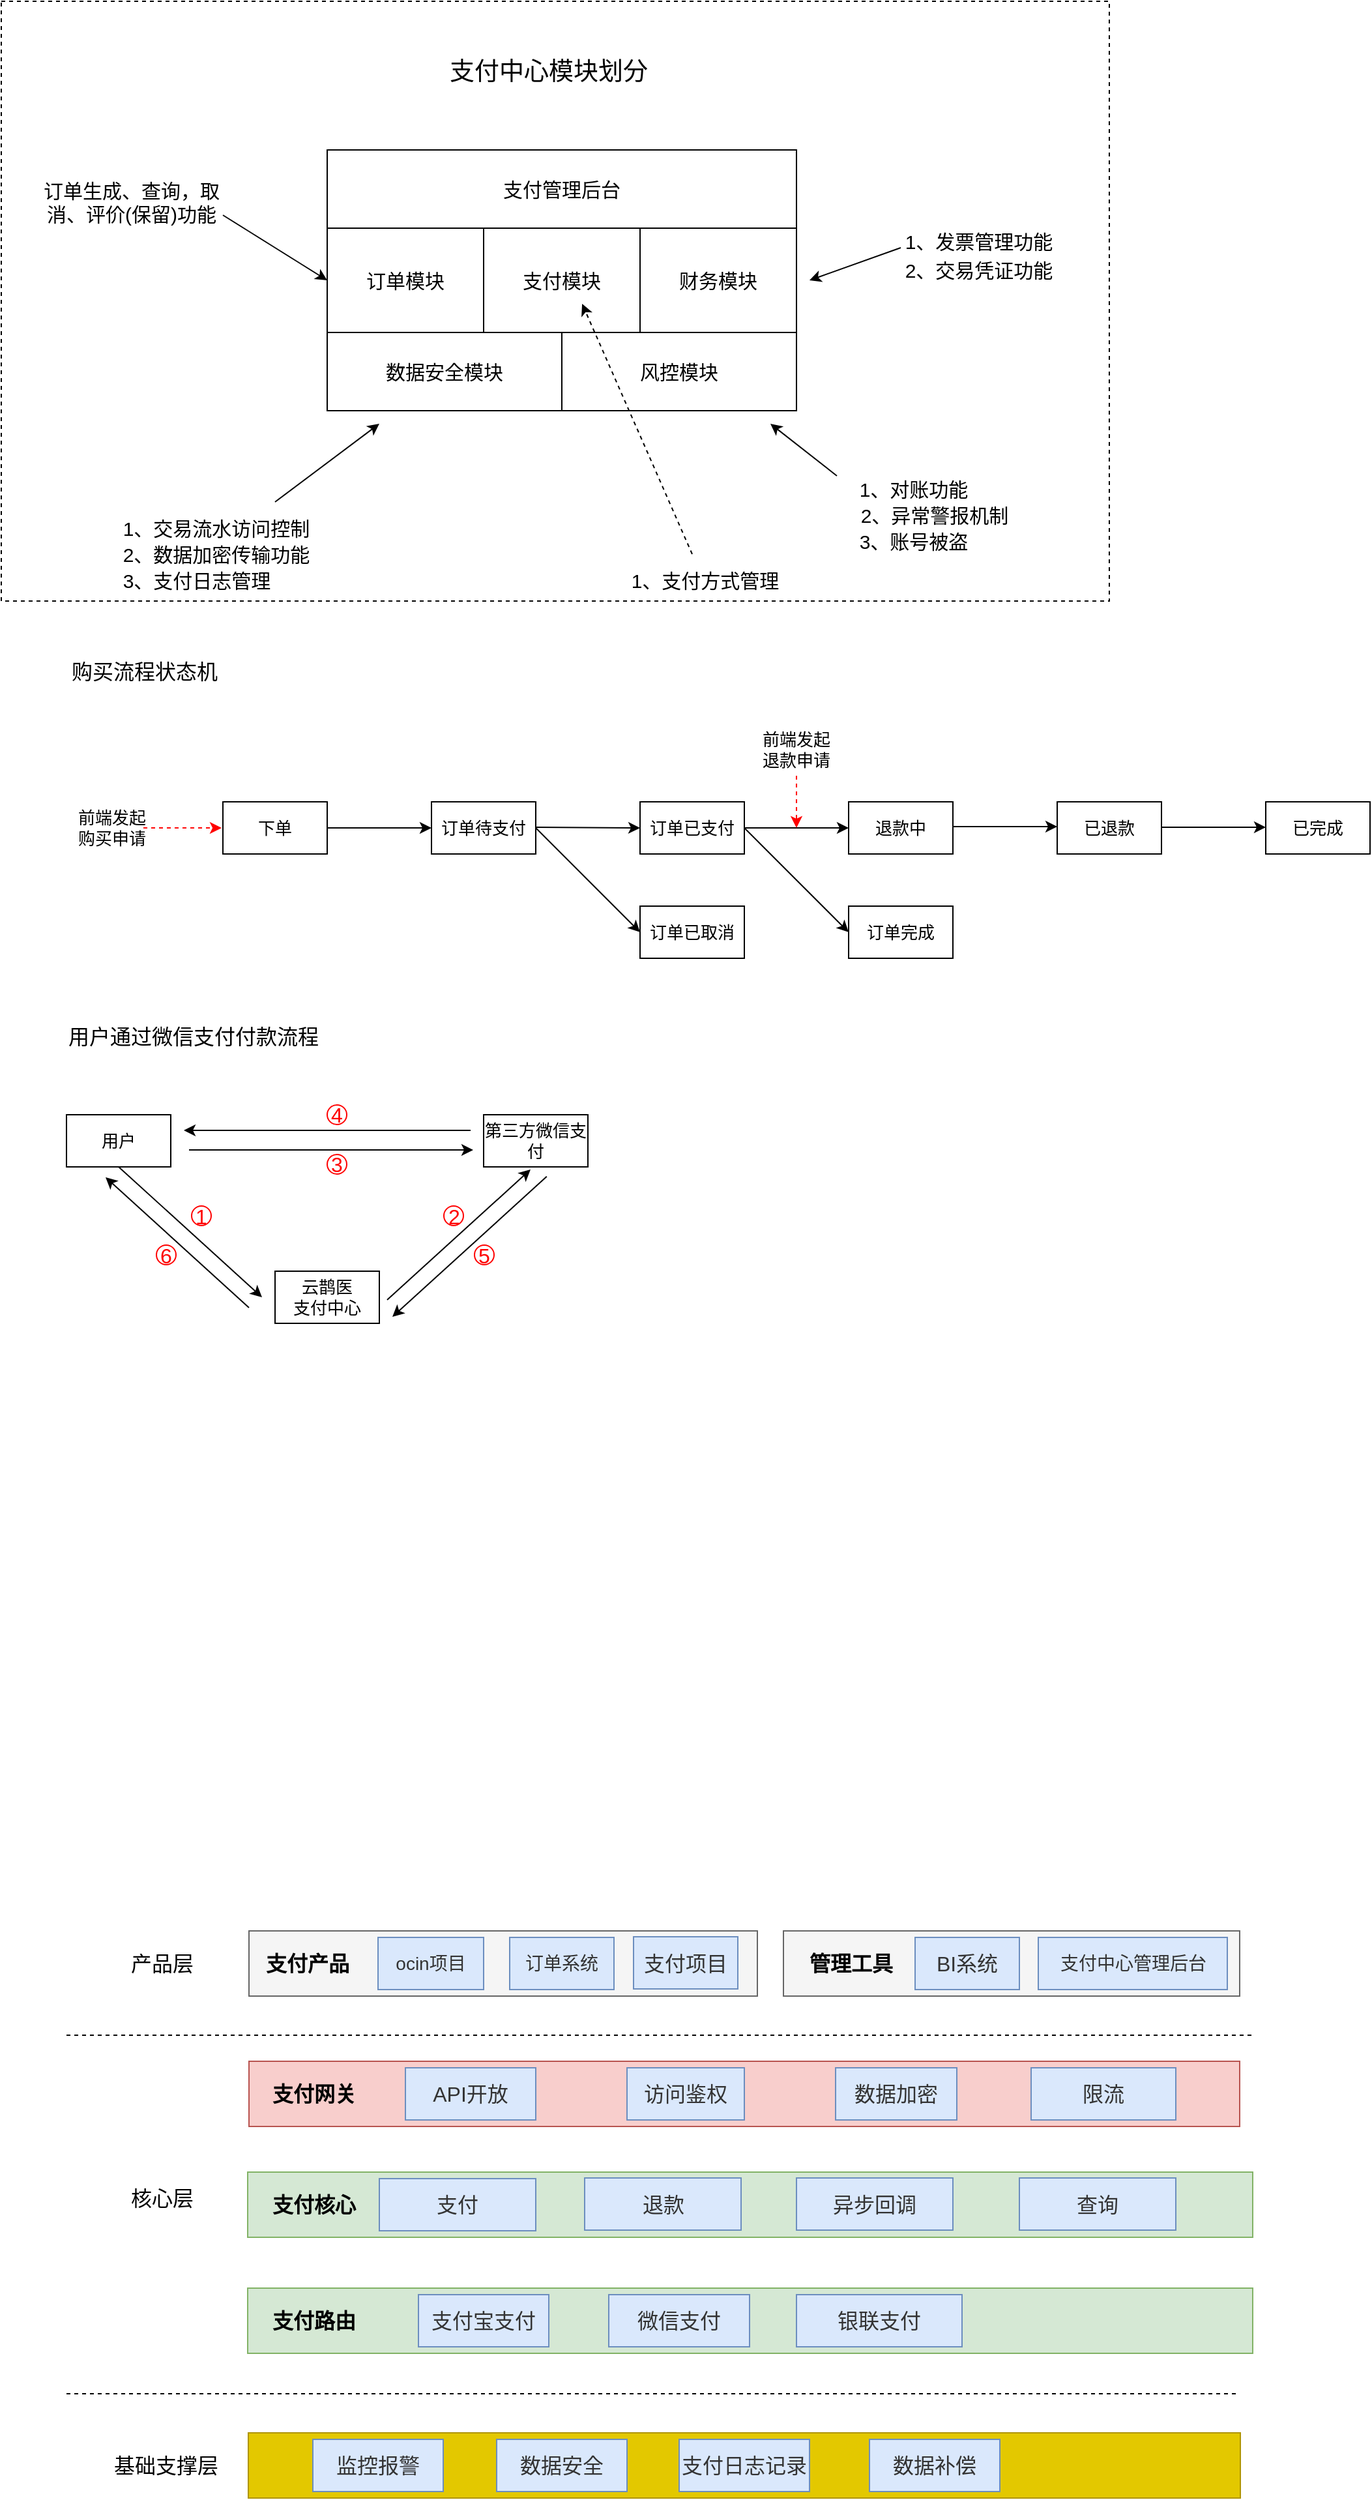 <mxfile version="12.3.8" type="github" pages="1">
  <diagram id="r472rDjAA9qSprmHRPRD" name="第 1 页">
    <mxGraphModel dx="1550" dy="787" grid="1" gridSize="10" guides="1" tooltips="1" connect="1" arrows="1" fold="1" page="1" pageScale="1" pageWidth="1169" pageHeight="1654" math="0" shadow="0">
      <root>
        <mxCell id="0"/>
        <mxCell id="1" parent="0"/>
        <mxCell id="LZZ9HcQqygnxceF9-jlR-21" value="" style="rounded=0;whiteSpace=wrap;html=1;fontSize=16;fillColor=#f5f5f5;strokeColor=#666666;fontColor=#333333;" vertex="1" parent="1">
          <mxGeometry x="670" y="1720" width="350" height="50" as="geometry"/>
        </mxCell>
        <mxCell id="LZZ9HcQqygnxceF9-jlR-18" value="" style="rounded=0;whiteSpace=wrap;html=1;fontSize=16;fillColor=#f5f5f5;strokeColor=#666666;fontColor=#333333;" vertex="1" parent="1">
          <mxGeometry x="260" y="1720" width="390" height="50" as="geometry"/>
        </mxCell>
        <mxCell id="GhXFJLf9_k68R1W_ulhU-19" value="" style="rounded=0;whiteSpace=wrap;html=1;fontSize=15;dashed=1;movable=0;resizable=0;rotatable=0;deletable=0;editable=0;connectable=0;" parent="1" vertex="1">
          <mxGeometry x="70" y="240" width="850" height="460" as="geometry"/>
        </mxCell>
        <mxCell id="dZmA4iJcxUOx3Vsu7N3r-1" value="&lt;font style=&quot;font-size: 15px&quot;&gt;数据安全模块&lt;/font&gt;" style="rounded=0;whiteSpace=wrap;html=1;" parent="1" vertex="1">
          <mxGeometry x="320" y="494" width="180" height="60" as="geometry"/>
        </mxCell>
        <mxCell id="dZmA4iJcxUOx3Vsu7N3r-2" value="&lt;font style=&quot;font-size: 15px&quot;&gt;风控模块&lt;/font&gt;" style="rounded=0;whiteSpace=wrap;html=1;" parent="1" vertex="1">
          <mxGeometry x="500" y="494" width="180" height="60" as="geometry"/>
        </mxCell>
        <mxCell id="dZmA4iJcxUOx3Vsu7N3r-3" value="&lt;font style=&quot;font-size: 15px&quot;&gt;订单模块&lt;/font&gt;" style="rounded=0;whiteSpace=wrap;html=1;" parent="1" vertex="1">
          <mxGeometry x="320" y="414" width="120" height="80" as="geometry"/>
        </mxCell>
        <mxCell id="dZmA4iJcxUOx3Vsu7N3r-4" value="&lt;font style=&quot;font-size: 15px&quot;&gt;支付模块&lt;/font&gt;" style="rounded=0;whiteSpace=wrap;html=1;" parent="1" vertex="1">
          <mxGeometry x="440" y="414" width="120" height="80" as="geometry"/>
        </mxCell>
        <mxCell id="dZmA4iJcxUOx3Vsu7N3r-5" value="财务模块" style="rounded=0;whiteSpace=wrap;html=1;fontSize=15;" parent="1" vertex="1">
          <mxGeometry x="560" y="414" width="120" height="80" as="geometry"/>
        </mxCell>
        <mxCell id="dZmA4iJcxUOx3Vsu7N3r-7" value="&lt;font style=&quot;font-size: 19px;&quot;&gt;支付中心模块划分&lt;/font&gt;" style="text;html=1;strokeColor=none;fillColor=none;align=center;verticalAlign=middle;whiteSpace=wrap;rounded=0;dashed=1;fontSize=19;" parent="1" vertex="1">
          <mxGeometry x="390" y="284" width="200" height="20" as="geometry"/>
        </mxCell>
        <mxCell id="dZmA4iJcxUOx3Vsu7N3r-20" value="支付管理后台" style="rounded=0;whiteSpace=wrap;html=1;strokeColor=#000000;fontSize=15;" parent="1" vertex="1">
          <mxGeometry x="320" y="354" width="360" height="60" as="geometry"/>
        </mxCell>
        <mxCell id="GhXFJLf9_k68R1W_ulhU-1" value="2、数据加密传输功能" style="text;html=1;strokeColor=none;fillColor=none;align=center;verticalAlign=middle;whiteSpace=wrap;rounded=0;fontSize=15;" parent="1" vertex="1">
          <mxGeometry x="160" y="654" width="150" height="20" as="geometry"/>
        </mxCell>
        <mxCell id="GhXFJLf9_k68R1W_ulhU-2" value="1、发票管理功能" style="text;html=1;strokeColor=none;fillColor=none;align=center;verticalAlign=middle;whiteSpace=wrap;rounded=0;fontSize=15;" parent="1" vertex="1">
          <mxGeometry x="760" y="414" width="120" height="20" as="geometry"/>
        </mxCell>
        <mxCell id="GhXFJLf9_k68R1W_ulhU-3" value="2、交易凭证功能" style="text;html=1;strokeColor=none;fillColor=none;align=center;verticalAlign=middle;whiteSpace=wrap;rounded=0;fontSize=15;" parent="1" vertex="1">
          <mxGeometry x="760" y="436" width="120" height="20" as="geometry"/>
        </mxCell>
        <mxCell id="GhXFJLf9_k68R1W_ulhU-4" value="1、对账功能" style="text;html=1;strokeColor=none;fillColor=none;align=center;verticalAlign=middle;whiteSpace=wrap;rounded=0;fontSize=15;" parent="1" vertex="1">
          <mxGeometry x="720" y="604" width="100" height="20" as="geometry"/>
        </mxCell>
        <mxCell id="GhXFJLf9_k68R1W_ulhU-7" value="" style="endArrow=classic;html=1;fontSize=15;" parent="1" edge="1">
          <mxGeometry width="50" height="50" relative="1" as="geometry">
            <mxPoint x="711" y="604" as="sourcePoint"/>
            <mxPoint x="660" y="564" as="targetPoint"/>
          </mxGeometry>
        </mxCell>
        <mxCell id="GhXFJLf9_k68R1W_ulhU-8" value="" style="endArrow=classic;html=1;fontSize=15;" parent="1" edge="1">
          <mxGeometry width="50" height="50" relative="1" as="geometry">
            <mxPoint x="280" y="624" as="sourcePoint"/>
            <mxPoint x="360" y="564" as="targetPoint"/>
          </mxGeometry>
        </mxCell>
        <mxCell id="GhXFJLf9_k68R1W_ulhU-9" value="" style="endArrow=classic;html=1;fontSize=15;exitX=0;exitY=0.75;exitDx=0;exitDy=0;" parent="1" source="GhXFJLf9_k68R1W_ulhU-2" edge="1">
          <mxGeometry width="50" height="50" relative="1" as="geometry">
            <mxPoint x="740" y="504" as="sourcePoint"/>
            <mxPoint x="690" y="454" as="targetPoint"/>
          </mxGeometry>
        </mxCell>
        <mxCell id="GhXFJLf9_k68R1W_ulhU-10" value="订单生成、查询，取消、评价(保留)功能" style="text;html=1;strokeColor=none;fillColor=none;align=center;verticalAlign=middle;whiteSpace=wrap;rounded=0;fontSize=15;" parent="1" vertex="1">
          <mxGeometry x="100" y="384" width="140" height="20" as="geometry"/>
        </mxCell>
        <mxCell id="GhXFJLf9_k68R1W_ulhU-12" value="" style="endArrow=classic;html=1;fontSize=15;entryX=0;entryY=0.5;entryDx=0;entryDy=0;" parent="1" target="dZmA4iJcxUOx3Vsu7N3r-3" edge="1">
          <mxGeometry width="50" height="50" relative="1" as="geometry">
            <mxPoint x="240" y="404" as="sourcePoint"/>
            <mxPoint x="270" y="344" as="targetPoint"/>
          </mxGeometry>
        </mxCell>
        <mxCell id="GhXFJLf9_k68R1W_ulhU-13" value="1、支付方式管理" style="text;html=1;strokeColor=none;fillColor=none;align=center;verticalAlign=middle;whiteSpace=wrap;rounded=0;fontSize=15;" parent="1" vertex="1">
          <mxGeometry x="540" y="674" width="140" height="20" as="geometry"/>
        </mxCell>
        <mxCell id="GhXFJLf9_k68R1W_ulhU-14" value="" style="endArrow=classic;html=1;fontSize=15;dashed=1;" parent="1" edge="1">
          <mxGeometry width="50" height="50" relative="1" as="geometry">
            <mxPoint x="600" y="664" as="sourcePoint"/>
            <mxPoint x="515.556" y="472" as="targetPoint"/>
          </mxGeometry>
        </mxCell>
        <mxCell id="GhXFJLf9_k68R1W_ulhU-20" value="1、交易流水访问控制" style="text;html=1;strokeColor=none;fillColor=none;align=center;verticalAlign=middle;whiteSpace=wrap;rounded=0;fontSize=15;" parent="1" vertex="1">
          <mxGeometry x="160" y="634" width="150" height="20" as="geometry"/>
        </mxCell>
        <mxCell id="GhXFJLf9_k68R1W_ulhU-21" value="2、异常警报机制" style="text;html=1;strokeColor=none;fillColor=none;align=center;verticalAlign=middle;whiteSpace=wrap;rounded=0;fontSize=15;" parent="1" vertex="1">
          <mxGeometry x="722" y="624" width="128" height="20" as="geometry"/>
        </mxCell>
        <mxCell id="GhXFJLf9_k68R1W_ulhU-22" value="下单" style="rounded=0;whiteSpace=wrap;html=1;fontSize=13;" parent="1" vertex="1">
          <mxGeometry x="240" y="854" width="80" height="40" as="geometry"/>
        </mxCell>
        <mxCell id="GhXFJLf9_k68R1W_ulhU-24" value="购买流程状态机" style="text;html=1;strokeColor=none;fillColor=none;align=center;verticalAlign=middle;whiteSpace=wrap;rounded=0;dashed=1;fontSize=16;fontStyle=0" parent="1" vertex="1">
          <mxGeometry x="120" y="744" width="120" height="20" as="geometry"/>
        </mxCell>
        <mxCell id="GhXFJLf9_k68R1W_ulhU-28" value="订单待支付" style="rounded=0;whiteSpace=wrap;html=1;fontSize=13;" parent="1" vertex="1">
          <mxGeometry x="400" y="854" width="80" height="40" as="geometry"/>
        </mxCell>
        <mxCell id="GhXFJLf9_k68R1W_ulhU-29" value="订单已支付" style="rounded=0;whiteSpace=wrap;html=1;fontSize=13;" parent="1" vertex="1">
          <mxGeometry x="560" y="854" width="80" height="40" as="geometry"/>
        </mxCell>
        <mxCell id="GhXFJLf9_k68R1W_ulhU-30" value="订单已取消" style="rounded=0;whiteSpace=wrap;html=1;fontSize=13;" parent="1" vertex="1">
          <mxGeometry x="560" y="934" width="80" height="40" as="geometry"/>
        </mxCell>
        <mxCell id="GhXFJLf9_k68R1W_ulhU-31" value="退款中" style="rounded=0;whiteSpace=wrap;html=1;fontSize=13;" parent="1" vertex="1">
          <mxGeometry x="720" y="854" width="80" height="40" as="geometry"/>
        </mxCell>
        <mxCell id="GhXFJLf9_k68R1W_ulhU-32" value="已退款" style="rounded=0;whiteSpace=wrap;html=1;fontSize=13;" parent="1" vertex="1">
          <mxGeometry x="880" y="854" width="80" height="40" as="geometry"/>
        </mxCell>
        <mxCell id="GhXFJLf9_k68R1W_ulhU-33" value="" style="endArrow=classic;html=1;fontSize=13;entryX=0;entryY=0.5;entryDx=0;entryDy=0;exitX=1;exitY=0.5;exitDx=0;exitDy=0;" parent="1" source="GhXFJLf9_k68R1W_ulhU-22" target="GhXFJLf9_k68R1W_ulhU-28" edge="1">
          <mxGeometry width="50" height="50" relative="1" as="geometry">
            <mxPoint x="320" y="904" as="sourcePoint"/>
            <mxPoint x="370" y="854" as="targetPoint"/>
          </mxGeometry>
        </mxCell>
        <mxCell id="GhXFJLf9_k68R1W_ulhU-34" value="" style="endArrow=classic;html=1;fontSize=13;entryX=0;entryY=0.5;entryDx=0;entryDy=0;exitX=1;exitY=0.5;exitDx=0;exitDy=0;" parent="1" target="GhXFJLf9_k68R1W_ulhU-29" edge="1">
          <mxGeometry width="50" height="50" relative="1" as="geometry">
            <mxPoint x="480" y="873.5" as="sourcePoint"/>
            <mxPoint x="560" y="873.5" as="targetPoint"/>
          </mxGeometry>
        </mxCell>
        <mxCell id="GhXFJLf9_k68R1W_ulhU-35" value="" style="endArrow=classic;html=1;fontSize=13;entryX=0;entryY=0.5;entryDx=0;entryDy=0;" parent="1" target="GhXFJLf9_k68R1W_ulhU-30" edge="1">
          <mxGeometry width="50" height="50" relative="1" as="geometry">
            <mxPoint x="480" y="874" as="sourcePoint"/>
            <mxPoint x="560" y="841" as="targetPoint"/>
          </mxGeometry>
        </mxCell>
        <mxCell id="GhXFJLf9_k68R1W_ulhU-36" value="" style="endArrow=classic;html=1;fontSize=13;entryX=0;entryY=0.5;entryDx=0;entryDy=0;exitX=1;exitY=0.5;exitDx=0;exitDy=0;" parent="1" source="GhXFJLf9_k68R1W_ulhU-29" target="GhXFJLf9_k68R1W_ulhU-31" edge="1">
          <mxGeometry width="50" height="50" relative="1" as="geometry">
            <mxPoint x="660" y="904" as="sourcePoint"/>
            <mxPoint x="710" y="854" as="targetPoint"/>
          </mxGeometry>
        </mxCell>
        <mxCell id="GhXFJLf9_k68R1W_ulhU-37" value="" style="endArrow=classic;html=1;fontSize=13;entryX=0;entryY=0.5;entryDx=0;entryDy=0;exitX=1;exitY=0.5;exitDx=0;exitDy=0;" parent="1" edge="1">
          <mxGeometry width="50" height="50" relative="1" as="geometry">
            <mxPoint x="800" y="873" as="sourcePoint"/>
            <mxPoint x="880" y="873" as="targetPoint"/>
          </mxGeometry>
        </mxCell>
        <mxCell id="GhXFJLf9_k68R1W_ulhU-38" value="订单完成" style="rounded=0;whiteSpace=wrap;html=1;fontSize=13;" parent="1" vertex="1">
          <mxGeometry x="720" y="934" width="80" height="40" as="geometry"/>
        </mxCell>
        <mxCell id="GhXFJLf9_k68R1W_ulhU-39" value="" style="endArrow=classic;html=1;fontSize=13;entryX=0;entryY=0.5;entryDx=0;entryDy=0;exitX=1;exitY=0.5;exitDx=0;exitDy=0;" parent="1" source="GhXFJLf9_k68R1W_ulhU-29" target="GhXFJLf9_k68R1W_ulhU-38" edge="1">
          <mxGeometry width="50" height="50" relative="1" as="geometry">
            <mxPoint x="640" y="934" as="sourcePoint"/>
            <mxPoint x="690" y="884" as="targetPoint"/>
          </mxGeometry>
        </mxCell>
        <mxCell id="GhXFJLf9_k68R1W_ulhU-41" value="前端发起&lt;br&gt;退款申请" style="text;html=1;strokeColor=none;fillColor=none;align=center;verticalAlign=middle;whiteSpace=wrap;rounded=0;fontSize=13;" parent="1" vertex="1">
          <mxGeometry x="640" y="804" width="80" height="20" as="geometry"/>
        </mxCell>
        <mxCell id="GhXFJLf9_k68R1W_ulhU-42" value="" style="endArrow=classic;html=1;fontSize=13;strokeColor=#FF0000;dashed=1;" parent="1" edge="1">
          <mxGeometry width="50" height="50" relative="1" as="geometry">
            <mxPoint x="680" y="834" as="sourcePoint"/>
            <mxPoint x="680" y="874" as="targetPoint"/>
          </mxGeometry>
        </mxCell>
        <mxCell id="GhXFJLf9_k68R1W_ulhU-47" value="前端发起&lt;br&gt;购买申请" style="text;html=1;strokeColor=none;fillColor=none;align=center;verticalAlign=middle;whiteSpace=wrap;rounded=0;fontSize=13;" parent="1" vertex="1">
          <mxGeometry x="115" y="864" width="80" height="20" as="geometry"/>
        </mxCell>
        <mxCell id="GhXFJLf9_k68R1W_ulhU-48" value="" style="endArrow=classic;html=1;fontSize=13;entryX=0;entryY=0.5;entryDx=0;entryDy=0;dashed=1;strokeColor=#FF0000;" parent="1" edge="1">
          <mxGeometry width="50" height="50" relative="1" as="geometry">
            <mxPoint x="179" y="874" as="sourcePoint"/>
            <mxPoint x="239" y="874" as="targetPoint"/>
          </mxGeometry>
        </mxCell>
        <mxCell id="GhXFJLf9_k68R1W_ulhU-51" value="已完成" style="rounded=0;whiteSpace=wrap;html=1;fontSize=13;" parent="1" vertex="1">
          <mxGeometry x="1040" y="854" width="80" height="40" as="geometry"/>
        </mxCell>
        <mxCell id="GhXFJLf9_k68R1W_ulhU-52" value="" style="endArrow=classic;html=1;fontSize=13;entryX=0;entryY=0.5;entryDx=0;entryDy=0;exitX=1;exitY=0.5;exitDx=0;exitDy=0;" parent="1" edge="1">
          <mxGeometry width="50" height="50" relative="1" as="geometry">
            <mxPoint x="960" y="873.5" as="sourcePoint"/>
            <mxPoint x="1040" y="873.5" as="targetPoint"/>
          </mxGeometry>
        </mxCell>
        <mxCell id="GhXFJLf9_k68R1W_ulhU-53" value="用户通过微信支付付款流程" style="text;html=1;strokeColor=none;fillColor=none;align=center;verticalAlign=middle;whiteSpace=wrap;rounded=0;dashed=1;fontSize=16;fontStyle=0" parent="1" vertex="1">
          <mxGeometry x="115" y="1024" width="205" height="20" as="geometry"/>
        </mxCell>
        <mxCell id="GhXFJLf9_k68R1W_ulhU-54" value="用户下单" style="rounded=0;whiteSpace=wrap;html=1;fontSize=13;" parent="1" vertex="1">
          <mxGeometry x="120" y="1094" width="80" height="40" as="geometry"/>
        </mxCell>
        <mxCell id="GhXFJLf9_k68R1W_ulhU-55" value="云鹊医&lt;br&gt;支付中心" style="rounded=0;whiteSpace=wrap;html=1;fontSize=13;" parent="1" vertex="1">
          <mxGeometry x="280" y="1214" width="80" height="40" as="geometry"/>
        </mxCell>
        <mxCell id="GhXFJLf9_k68R1W_ulhU-56" value="第三方微信支付" style="rounded=0;whiteSpace=wrap;html=1;fontSize=13;" parent="1" vertex="1">
          <mxGeometry x="440" y="1094" width="80" height="40" as="geometry"/>
        </mxCell>
        <mxCell id="GhXFJLf9_k68R1W_ulhU-58" value="用户" style="rounded=0;whiteSpace=wrap;html=1;fontSize=13;" parent="1" vertex="1">
          <mxGeometry x="120" y="1094" width="80" height="40" as="geometry"/>
        </mxCell>
        <mxCell id="GhXFJLf9_k68R1W_ulhU-59" value="" style="endArrow=classic;html=1;strokeColor=#000000;fontSize=16;exitX=0.5;exitY=1;exitDx=0;exitDy=0;" parent="1" source="GhXFJLf9_k68R1W_ulhU-58" edge="1">
          <mxGeometry width="50" height="50" relative="1" as="geometry">
            <mxPoint x="160" y="1184" as="sourcePoint"/>
            <mxPoint x="270" y="1234" as="targetPoint"/>
          </mxGeometry>
        </mxCell>
        <mxCell id="GhXFJLf9_k68R1W_ulhU-60" value="" style="endArrow=classic;html=1;strokeColor=#000000;fontSize=16;entryX=0.5;entryY=1;entryDx=0;entryDy=0;" parent="1" edge="1">
          <mxGeometry width="50" height="50" relative="1" as="geometry">
            <mxPoint x="366" y="1236" as="sourcePoint"/>
            <mxPoint x="476" y="1136" as="targetPoint"/>
          </mxGeometry>
        </mxCell>
        <mxCell id="GhXFJLf9_k68R1W_ulhU-61" value="" style="endArrow=classic;html=1;strokeColor=#000000;fontSize=16;entryX=0;entryY=0.5;entryDx=0;entryDy=0;" parent="1" edge="1">
          <mxGeometry width="50" height="50" relative="1" as="geometry">
            <mxPoint x="214" y="1121" as="sourcePoint"/>
            <mxPoint x="432" y="1121" as="targetPoint"/>
          </mxGeometry>
        </mxCell>
        <mxCell id="GhXFJLf9_k68R1W_ulhU-62" value="" style="endArrow=classic;html=1;strokeColor=#000000;fontSize=16;exitX=0.605;exitY=1.06;exitDx=0;exitDy=0;exitPerimeter=0;" parent="1" edge="1">
          <mxGeometry width="50" height="50" relative="1" as="geometry">
            <mxPoint x="488.4" y="1141.4" as="sourcePoint"/>
            <mxPoint x="370" y="1249" as="targetPoint"/>
          </mxGeometry>
        </mxCell>
        <mxCell id="GhXFJLf9_k68R1W_ulhU-63" value="" style="endArrow=classic;html=1;strokeColor=#000000;fontSize=16;" parent="1" edge="1">
          <mxGeometry width="50" height="50" relative="1" as="geometry">
            <mxPoint x="260" y="1242" as="sourcePoint"/>
            <mxPoint x="150" y="1142" as="targetPoint"/>
          </mxGeometry>
        </mxCell>
        <mxCell id="GhXFJLf9_k68R1W_ulhU-64" value="" style="endArrow=classic;html=1;strokeColor=#000000;fontSize=16;" parent="1" edge="1">
          <mxGeometry width="50" height="50" relative="1" as="geometry">
            <mxPoint x="430" y="1106" as="sourcePoint"/>
            <mxPoint x="210" y="1106" as="targetPoint"/>
          </mxGeometry>
        </mxCell>
        <mxCell id="GhXFJLf9_k68R1W_ulhU-65" value="&lt;font color=&quot;#ff0000&quot;&gt;1&lt;/font&gt;" style="ellipse;whiteSpace=wrap;html=1;aspect=fixed;fontSize=16;strokeColor=#FF0000;" parent="1" vertex="1">
          <mxGeometry x="216" y="1164" width="15" height="15" as="geometry"/>
        </mxCell>
        <mxCell id="GhXFJLf9_k68R1W_ulhU-68" value="&lt;font color=&quot;#ff0000&quot;&gt;2&lt;/font&gt;" style="ellipse;whiteSpace=wrap;html=1;aspect=fixed;fontSize=16;strokeColor=#FF0000;" parent="1" vertex="1">
          <mxGeometry x="409.5" y="1164" width="15" height="15" as="geometry"/>
        </mxCell>
        <mxCell id="GhXFJLf9_k68R1W_ulhU-70" value="&lt;font color=&quot;#ff0000&quot;&gt;3&lt;/font&gt;" style="ellipse;whiteSpace=wrap;html=1;aspect=fixed;fontSize=16;strokeColor=#FF0000;" parent="1" vertex="1">
          <mxGeometry x="320" y="1124.5" width="15" height="15" as="geometry"/>
        </mxCell>
        <mxCell id="GhXFJLf9_k68R1W_ulhU-71" value="&lt;font color=&quot;#ff0000&quot;&gt;4&lt;/font&gt;" style="ellipse;whiteSpace=wrap;html=1;aspect=fixed;fontSize=16;strokeColor=#FF0000;" parent="1" vertex="1">
          <mxGeometry x="320" y="1086.5" width="15" height="15" as="geometry"/>
        </mxCell>
        <mxCell id="GhXFJLf9_k68R1W_ulhU-72" value="&lt;font color=&quot;#ff0000&quot;&gt;5&lt;/font&gt;" style="ellipse;whiteSpace=wrap;html=1;aspect=fixed;fontSize=16;strokeColor=#FF0000;" parent="1" vertex="1">
          <mxGeometry x="433" y="1194" width="15" height="15" as="geometry"/>
        </mxCell>
        <mxCell id="GhXFJLf9_k68R1W_ulhU-73" value="&lt;font color=&quot;#ff0000&quot;&gt;6&lt;/font&gt;" style="ellipse;whiteSpace=wrap;html=1;aspect=fixed;fontSize=16;strokeColor=#FF0000;" parent="1" vertex="1">
          <mxGeometry x="189" y="1194" width="15" height="15" as="geometry"/>
        </mxCell>
        <mxCell id="LZZ9HcQqygnxceF9-jlR-2" value="3、账号被盗" style="text;html=1;strokeColor=none;fillColor=none;align=center;verticalAlign=middle;whiteSpace=wrap;rounded=0;fontSize=15;" vertex="1" parent="1">
          <mxGeometry x="725" y="644" width="90" height="20" as="geometry"/>
        </mxCell>
        <mxCell id="LZZ9HcQqygnxceF9-jlR-3" value="3、支付日志管理" style="text;html=1;strokeColor=none;fillColor=none;align=center;verticalAlign=middle;whiteSpace=wrap;rounded=0;fontSize=15;" vertex="1" parent="1">
          <mxGeometry x="160" y="674" width="120" height="20" as="geometry"/>
        </mxCell>
        <mxCell id="LZZ9HcQqygnxceF9-jlR-9" value="产品层" style="text;html=1;strokeColor=none;fillColor=none;align=center;verticalAlign=middle;whiteSpace=wrap;rounded=0;fontSize=16;" vertex="1" parent="1">
          <mxGeometry x="162.5" y="1734.5" width="61" height="20" as="geometry"/>
        </mxCell>
        <mxCell id="LZZ9HcQqygnxceF9-jlR-10" value="核心层" style="text;html=1;strokeColor=none;fillColor=none;align=center;verticalAlign=middle;whiteSpace=wrap;rounded=0;fontSize=16;" vertex="1" parent="1">
          <mxGeometry x="162.5" y="1915" width="61" height="20" as="geometry"/>
        </mxCell>
        <mxCell id="LZZ9HcQqygnxceF9-jlR-11" value="基础支撑层" style="text;html=1;strokeColor=none;fillColor=none;align=center;verticalAlign=middle;whiteSpace=wrap;rounded=0;fontSize=16;" vertex="1" parent="1">
          <mxGeometry x="153" y="2120" width="87" height="20" as="geometry"/>
        </mxCell>
        <mxCell id="LZZ9HcQqygnxceF9-jlR-12" value="" style="endArrow=none;dashed=1;html=1;fontSize=16;" edge="1" parent="1">
          <mxGeometry width="50" height="50" relative="1" as="geometry">
            <mxPoint x="120" y="1800" as="sourcePoint"/>
            <mxPoint x="1030" y="1800" as="targetPoint"/>
          </mxGeometry>
        </mxCell>
        <mxCell id="LZZ9HcQqygnxceF9-jlR-13" value="" style="endArrow=none;dashed=1;html=1;fontSize=16;" edge="1" parent="1">
          <mxGeometry width="50" height="50" relative="1" as="geometry">
            <mxPoint x="120" y="2075" as="sourcePoint"/>
            <mxPoint x="1020" y="2075" as="targetPoint"/>
          </mxGeometry>
        </mxCell>
        <mxCell id="LZZ9HcQqygnxceF9-jlR-14" value="&lt;p class=&quot;MsoNormal&quot; style=&quot;font-size: 14px&quot;&gt;&lt;span style=&quot;color: rgb(51, 51, 51); letter-spacing: 0pt; background-image: initial; background-position: initial; background-size: initial; background-repeat: initial; background-attachment: initial; background-origin: initial; background-clip: initial;&quot;&gt;ocin&lt;font face=&quot;宋体&quot; style=&quot;font-size: 14px&quot;&gt;项目&lt;/font&gt;&lt;/span&gt;&lt;/p&gt;" style="rounded=0;whiteSpace=wrap;html=1;fontSize=16;fillColor=#dae8fc;strokeColor=#6c8ebf;labelBackgroundColor=none;" vertex="1" parent="1">
          <mxGeometry x="359" y="1725" width="81" height="40" as="geometry"/>
        </mxCell>
        <mxCell id="LZZ9HcQqygnxceF9-jlR-15" value="&lt;p class=&quot;MsoNormal&quot; style=&quot;font-size: 14px&quot;&gt;&lt;font color=&quot;#333333&quot;&gt;&lt;span style=&quot;&quot;&gt;支付中心管理后台&lt;/span&gt;&lt;/font&gt;&lt;/p&gt;" style="rounded=0;whiteSpace=wrap;html=1;fontSize=16;fillColor=#dae8fc;strokeColor=#6c8ebf;labelBackgroundColor=none;" vertex="1" parent="1">
          <mxGeometry x="865.5" y="1725" width="145" height="40" as="geometry"/>
        </mxCell>
        <mxCell id="LZZ9HcQqygnxceF9-jlR-16" value="&lt;p class=&quot;MsoNormal&quot; style=&quot;font-size: 14px&quot;&gt;&lt;font color=&quot;#333333&quot;&gt;&lt;span&gt;订单系统&lt;/span&gt;&lt;/font&gt;&lt;/p&gt;" style="rounded=0;whiteSpace=wrap;html=1;fontSize=16;fillColor=#dae8fc;strokeColor=#6c8ebf;labelBackgroundColor=none;" vertex="1" parent="1">
          <mxGeometry x="460" y="1725" width="80" height="40" as="geometry"/>
        </mxCell>
        <mxCell id="LZZ9HcQqygnxceF9-jlR-19" value="&lt;font color=&quot;#333333&quot;&gt;BI系统&lt;/font&gt;" style="rounded=0;whiteSpace=wrap;html=1;fontSize=16;fillColor=#dae8fc;strokeColor=#6c8ebf;labelBackgroundColor=none;" vertex="1" parent="1">
          <mxGeometry x="771" y="1725" width="80" height="40" as="geometry"/>
        </mxCell>
        <mxCell id="LZZ9HcQqygnxceF9-jlR-20" value="支付产品" style="text;html=1;strokeColor=none;fillColor=none;align=center;verticalAlign=middle;whiteSpace=wrap;rounded=0;labelBackgroundColor=none;fontSize=16;fontStyle=1" vertex="1" parent="1">
          <mxGeometry x="270" y="1735" width="70" height="20" as="geometry"/>
        </mxCell>
        <mxCell id="LZZ9HcQqygnxceF9-jlR-22" value="管理工具" style="text;html=1;strokeColor=none;fillColor=none;align=center;verticalAlign=middle;whiteSpace=wrap;rounded=0;labelBackgroundColor=none;fontSize=16;fontStyle=1" vertex="1" parent="1">
          <mxGeometry x="687" y="1735" width="70" height="20" as="geometry"/>
        </mxCell>
        <mxCell id="LZZ9HcQqygnxceF9-jlR-23" value="" style="rounded=0;whiteSpace=wrap;html=1;fontSize=16;fillColor=#f8cecc;strokeColor=#b85450;" vertex="1" parent="1">
          <mxGeometry x="260" y="1820" width="760" height="50" as="geometry"/>
        </mxCell>
        <mxCell id="LZZ9HcQqygnxceF9-jlR-24" value="支付网关" style="text;html=1;strokeColor=none;fillColor=none;align=center;verticalAlign=middle;whiteSpace=wrap;rounded=0;labelBackgroundColor=none;fontSize=16;fontStyle=1" vertex="1" parent="1">
          <mxGeometry x="275" y="1835" width="70" height="20" as="geometry"/>
        </mxCell>
        <mxCell id="LZZ9HcQqygnxceF9-jlR-25" value="&lt;font color=&quot;#333333&quot;&gt;API开放&lt;/font&gt;" style="rounded=0;whiteSpace=wrap;html=1;fontSize=16;fillColor=#dae8fc;strokeColor=#6c8ebf;labelBackgroundColor=none;" vertex="1" parent="1">
          <mxGeometry x="380" y="1825" width="100" height="40" as="geometry"/>
        </mxCell>
        <mxCell id="LZZ9HcQqygnxceF9-jlR-26" value="&lt;font color=&quot;#333333&quot;&gt;访问鉴权&lt;/font&gt;" style="rounded=0;whiteSpace=wrap;html=1;fontSize=16;fillColor=#dae8fc;strokeColor=#6c8ebf;labelBackgroundColor=none;" vertex="1" parent="1">
          <mxGeometry x="550" y="1825" width="90" height="40" as="geometry"/>
        </mxCell>
        <mxCell id="LZZ9HcQqygnxceF9-jlR-27" value="&lt;font color=&quot;#333333&quot;&gt;数据加密&lt;/font&gt;" style="rounded=0;whiteSpace=wrap;html=1;fontSize=16;fillColor=#dae8fc;strokeColor=#6c8ebf;labelBackgroundColor=none;" vertex="1" parent="1">
          <mxGeometry x="710" y="1825" width="93" height="40" as="geometry"/>
        </mxCell>
        <mxCell id="LZZ9HcQqygnxceF9-jlR-28" value="&lt;font color=&quot;#333333&quot;&gt;限流&lt;/font&gt;" style="rounded=0;whiteSpace=wrap;html=1;fontSize=16;fillColor=#dae8fc;strokeColor=#6c8ebf;labelBackgroundColor=none;" vertex="1" parent="1">
          <mxGeometry x="860" y="1825" width="111" height="40" as="geometry"/>
        </mxCell>
        <mxCell id="LZZ9HcQqygnxceF9-jlR-30" value="" style="rounded=0;whiteSpace=wrap;html=1;fontSize=16;fillColor=#d5e8d4;strokeColor=#82b366;" vertex="1" parent="1">
          <mxGeometry x="259" y="1905" width="771" height="50" as="geometry"/>
        </mxCell>
        <mxCell id="LZZ9HcQqygnxceF9-jlR-31" value="支付核心" style="text;html=1;strokeColor=none;fillColor=none;align=center;verticalAlign=middle;whiteSpace=wrap;rounded=0;labelBackgroundColor=none;fontSize=16;fontStyle=1" vertex="1" parent="1">
          <mxGeometry x="275" y="1920" width="70" height="20" as="geometry"/>
        </mxCell>
        <mxCell id="LZZ9HcQqygnxceF9-jlR-32" value="&lt;font color=&quot;#333333&quot;&gt;支付&lt;/font&gt;" style="rounded=0;whiteSpace=wrap;html=1;fontSize=16;fillColor=#dae8fc;strokeColor=#6c8ebf;labelBackgroundColor=none;" vertex="1" parent="1">
          <mxGeometry x="360" y="1910" width="120" height="40" as="geometry"/>
        </mxCell>
        <mxCell id="LZZ9HcQqygnxceF9-jlR-35" value="" style="rounded=0;whiteSpace=wrap;html=1;fontSize=16;fillColor=#d5e8d4;strokeColor=#82b366;" vertex="1" parent="1">
          <mxGeometry x="259" y="1994" width="771" height="50" as="geometry"/>
        </mxCell>
        <mxCell id="LZZ9HcQqygnxceF9-jlR-36" value="支付路由" style="text;html=1;strokeColor=none;fillColor=none;align=center;verticalAlign=middle;whiteSpace=wrap;rounded=0;labelBackgroundColor=none;fontSize=16;fontStyle=1" vertex="1" parent="1">
          <mxGeometry x="275" y="2009" width="70" height="20" as="geometry"/>
        </mxCell>
        <mxCell id="LZZ9HcQqygnxceF9-jlR-37" value="&lt;font color=&quot;#333333&quot;&gt;支付宝支付&lt;/font&gt;" style="rounded=0;whiteSpace=wrap;html=1;fontSize=16;fillColor=#dae8fc;strokeColor=#6c8ebf;labelBackgroundColor=none;" vertex="1" parent="1">
          <mxGeometry x="390" y="1999" width="100" height="40" as="geometry"/>
        </mxCell>
        <mxCell id="LZZ9HcQqygnxceF9-jlR-38" value="&lt;font color=&quot;#333333&quot;&gt;微信支付&lt;/font&gt;" style="rounded=0;whiteSpace=wrap;html=1;fontSize=16;fillColor=#dae8fc;strokeColor=#6c8ebf;labelBackgroundColor=none;" vertex="1" parent="1">
          <mxGeometry x="536" y="1999" width="108" height="40" as="geometry"/>
        </mxCell>
        <mxCell id="LZZ9HcQqygnxceF9-jlR-39" value="&lt;font color=&quot;#333333&quot;&gt;银联支付&lt;/font&gt;" style="rounded=0;whiteSpace=wrap;html=1;fontSize=16;fillColor=#dae8fc;strokeColor=#6c8ebf;labelBackgroundColor=none;" vertex="1" parent="1">
          <mxGeometry x="680" y="1999" width="127" height="40" as="geometry"/>
        </mxCell>
        <mxCell id="LZZ9HcQqygnxceF9-jlR-41" value="" style="rounded=0;whiteSpace=wrap;html=1;fontSize=16;fillColor=#e3c800;strokeColor=#B09500;fontColor=#ffffff;" vertex="1" parent="1">
          <mxGeometry x="259.5" y="2105" width="761" height="50" as="geometry"/>
        </mxCell>
        <mxCell id="LZZ9HcQqygnxceF9-jlR-43" value="&lt;font color=&quot;#333333&quot;&gt;监控报警&lt;/font&gt;" style="rounded=0;whiteSpace=wrap;html=1;fontSize=16;fillColor=#dae8fc;strokeColor=#6c8ebf;labelBackgroundColor=none;" vertex="1" parent="1">
          <mxGeometry x="309" y="2110" width="100" height="40" as="geometry"/>
        </mxCell>
        <mxCell id="LZZ9HcQqygnxceF9-jlR-47" value="&lt;font color=&quot;#333333&quot;&gt;数据安全&lt;/font&gt;" style="rounded=0;whiteSpace=wrap;html=1;fontSize=16;fillColor=#dae8fc;strokeColor=#6c8ebf;labelBackgroundColor=none;" vertex="1" parent="1">
          <mxGeometry x="450" y="2110" width="100" height="40" as="geometry"/>
        </mxCell>
        <mxCell id="LZZ9HcQqygnxceF9-jlR-48" value="&lt;font color=&quot;#333333&quot;&gt;支付日志记录&lt;/font&gt;" style="rounded=0;whiteSpace=wrap;html=1;fontSize=16;fillColor=#dae8fc;strokeColor=#6c8ebf;labelBackgroundColor=none;" vertex="1" parent="1">
          <mxGeometry x="590" y="2110" width="100" height="40" as="geometry"/>
        </mxCell>
        <mxCell id="LZZ9HcQqygnxceF9-jlR-49" value="&lt;font color=&quot;#333333&quot;&gt;数据补偿&lt;/font&gt;" style="rounded=0;whiteSpace=wrap;html=1;fontSize=16;fillColor=#dae8fc;strokeColor=#6c8ebf;labelBackgroundColor=none;" vertex="1" parent="1">
          <mxGeometry x="736" y="2110" width="100" height="40" as="geometry"/>
        </mxCell>
        <mxCell id="LZZ9HcQqygnxceF9-jlR-53" value="&lt;font color=&quot;#333333&quot;&gt;退款&lt;/font&gt;" style="rounded=0;whiteSpace=wrap;html=1;fontSize=16;fillColor=#dae8fc;strokeColor=#6c8ebf;labelBackgroundColor=none;" vertex="1" parent="1">
          <mxGeometry x="517.5" y="1909.5" width="120" height="40" as="geometry"/>
        </mxCell>
        <mxCell id="LZZ9HcQqygnxceF9-jlR-54" value="&lt;font color=&quot;#333333&quot;&gt;异步回调&lt;/font&gt;" style="rounded=0;whiteSpace=wrap;html=1;fontSize=16;fillColor=#dae8fc;strokeColor=#6c8ebf;labelBackgroundColor=none;" vertex="1" parent="1">
          <mxGeometry x="680" y="1909.5" width="120" height="40" as="geometry"/>
        </mxCell>
        <mxCell id="LZZ9HcQqygnxceF9-jlR-55" value="&lt;font color=&quot;#333333&quot;&gt;查询&lt;/font&gt;" style="rounded=0;whiteSpace=wrap;html=1;fontSize=16;fillColor=#dae8fc;strokeColor=#6c8ebf;labelBackgroundColor=none;" vertex="1" parent="1">
          <mxGeometry x="851" y="1909.5" width="120" height="40" as="geometry"/>
        </mxCell>
        <mxCell id="LZZ9HcQqygnxceF9-jlR-56" value="&lt;font color=&quot;#333333&quot;&gt;支付项目&lt;/font&gt;" style="rounded=0;whiteSpace=wrap;html=1;fontSize=16;fillColor=#dae8fc;strokeColor=#6c8ebf;labelBackgroundColor=none;" vertex="1" parent="1">
          <mxGeometry x="555" y="1724.5" width="80" height="40" as="geometry"/>
        </mxCell>
      </root>
    </mxGraphModel>
  </diagram>
</mxfile>

